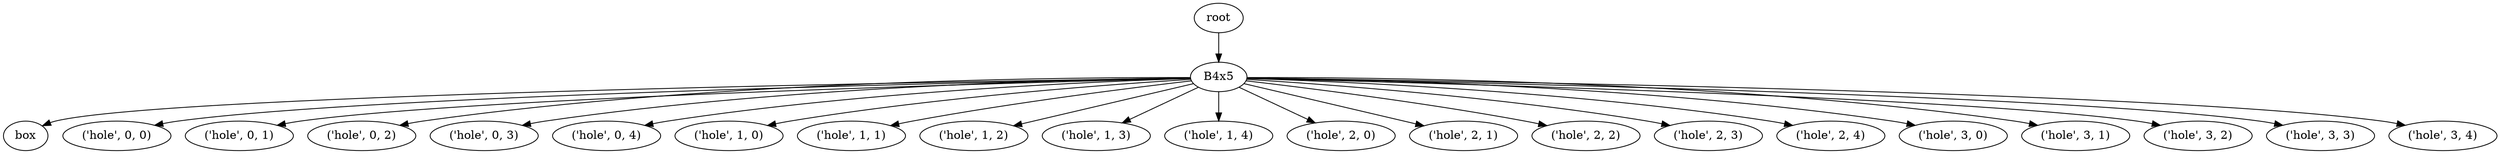 digraph B4x5 {
    root_279 [label="root"];
    B4x5_280 [label="B4x5"];
    box_281 [label="box"];
    hole_282 [label="\('hole',\ 0,\ 0\)"];
    hole_283 [label="\('hole',\ 0,\ 1\)"];
    hole_284 [label="\('hole',\ 0,\ 2\)"];
    hole_285 [label="\('hole',\ 0,\ 3\)"];
    hole_286 [label="\('hole',\ 0,\ 4\)"];
    hole_287 [label="\('hole',\ 1,\ 0\)"];
    hole_288 [label="\('hole',\ 1,\ 1\)"];
    hole_289 [label="\('hole',\ 1,\ 2\)"];
    hole_290 [label="\('hole',\ 1,\ 3\)"];
    hole_291 [label="\('hole',\ 1,\ 4\)"];
    hole_292 [label="\('hole',\ 2,\ 0\)"];
    hole_293 [label="\('hole',\ 2,\ 1\)"];
    hole_294 [label="\('hole',\ 2,\ 2\)"];
    hole_295 [label="\('hole',\ 2,\ 3\)"];
    hole_296 [label="\('hole',\ 2,\ 4\)"];
    hole_297 [label="\('hole',\ 3,\ 0\)"];
    hole_298 [label="\('hole',\ 3,\ 1\)"];
    hole_299 [label="\('hole',\ 3,\ 2\)"];
    hole_300 [label="\('hole',\ 3,\ 3\)"];
    hole_301 [label="\('hole',\ 3,\ 4\)"];
    root_279 -> B4x5_280;
    B4x5_280 -> box_281;
    B4x5_280 -> hole_282;
    B4x5_280 -> hole_283;
    B4x5_280 -> hole_284;
    B4x5_280 -> hole_285;
    B4x5_280 -> hole_286;
    B4x5_280 -> hole_287;
    B4x5_280 -> hole_288;
    B4x5_280 -> hole_289;
    B4x5_280 -> hole_290;
    B4x5_280 -> hole_291;
    B4x5_280 -> hole_292;
    B4x5_280 -> hole_293;
    B4x5_280 -> hole_294;
    B4x5_280 -> hole_295;
    B4x5_280 -> hole_296;
    B4x5_280 -> hole_297;
    B4x5_280 -> hole_298;
    B4x5_280 -> hole_299;
    B4x5_280 -> hole_300;
    B4x5_280 -> hole_301;
}
